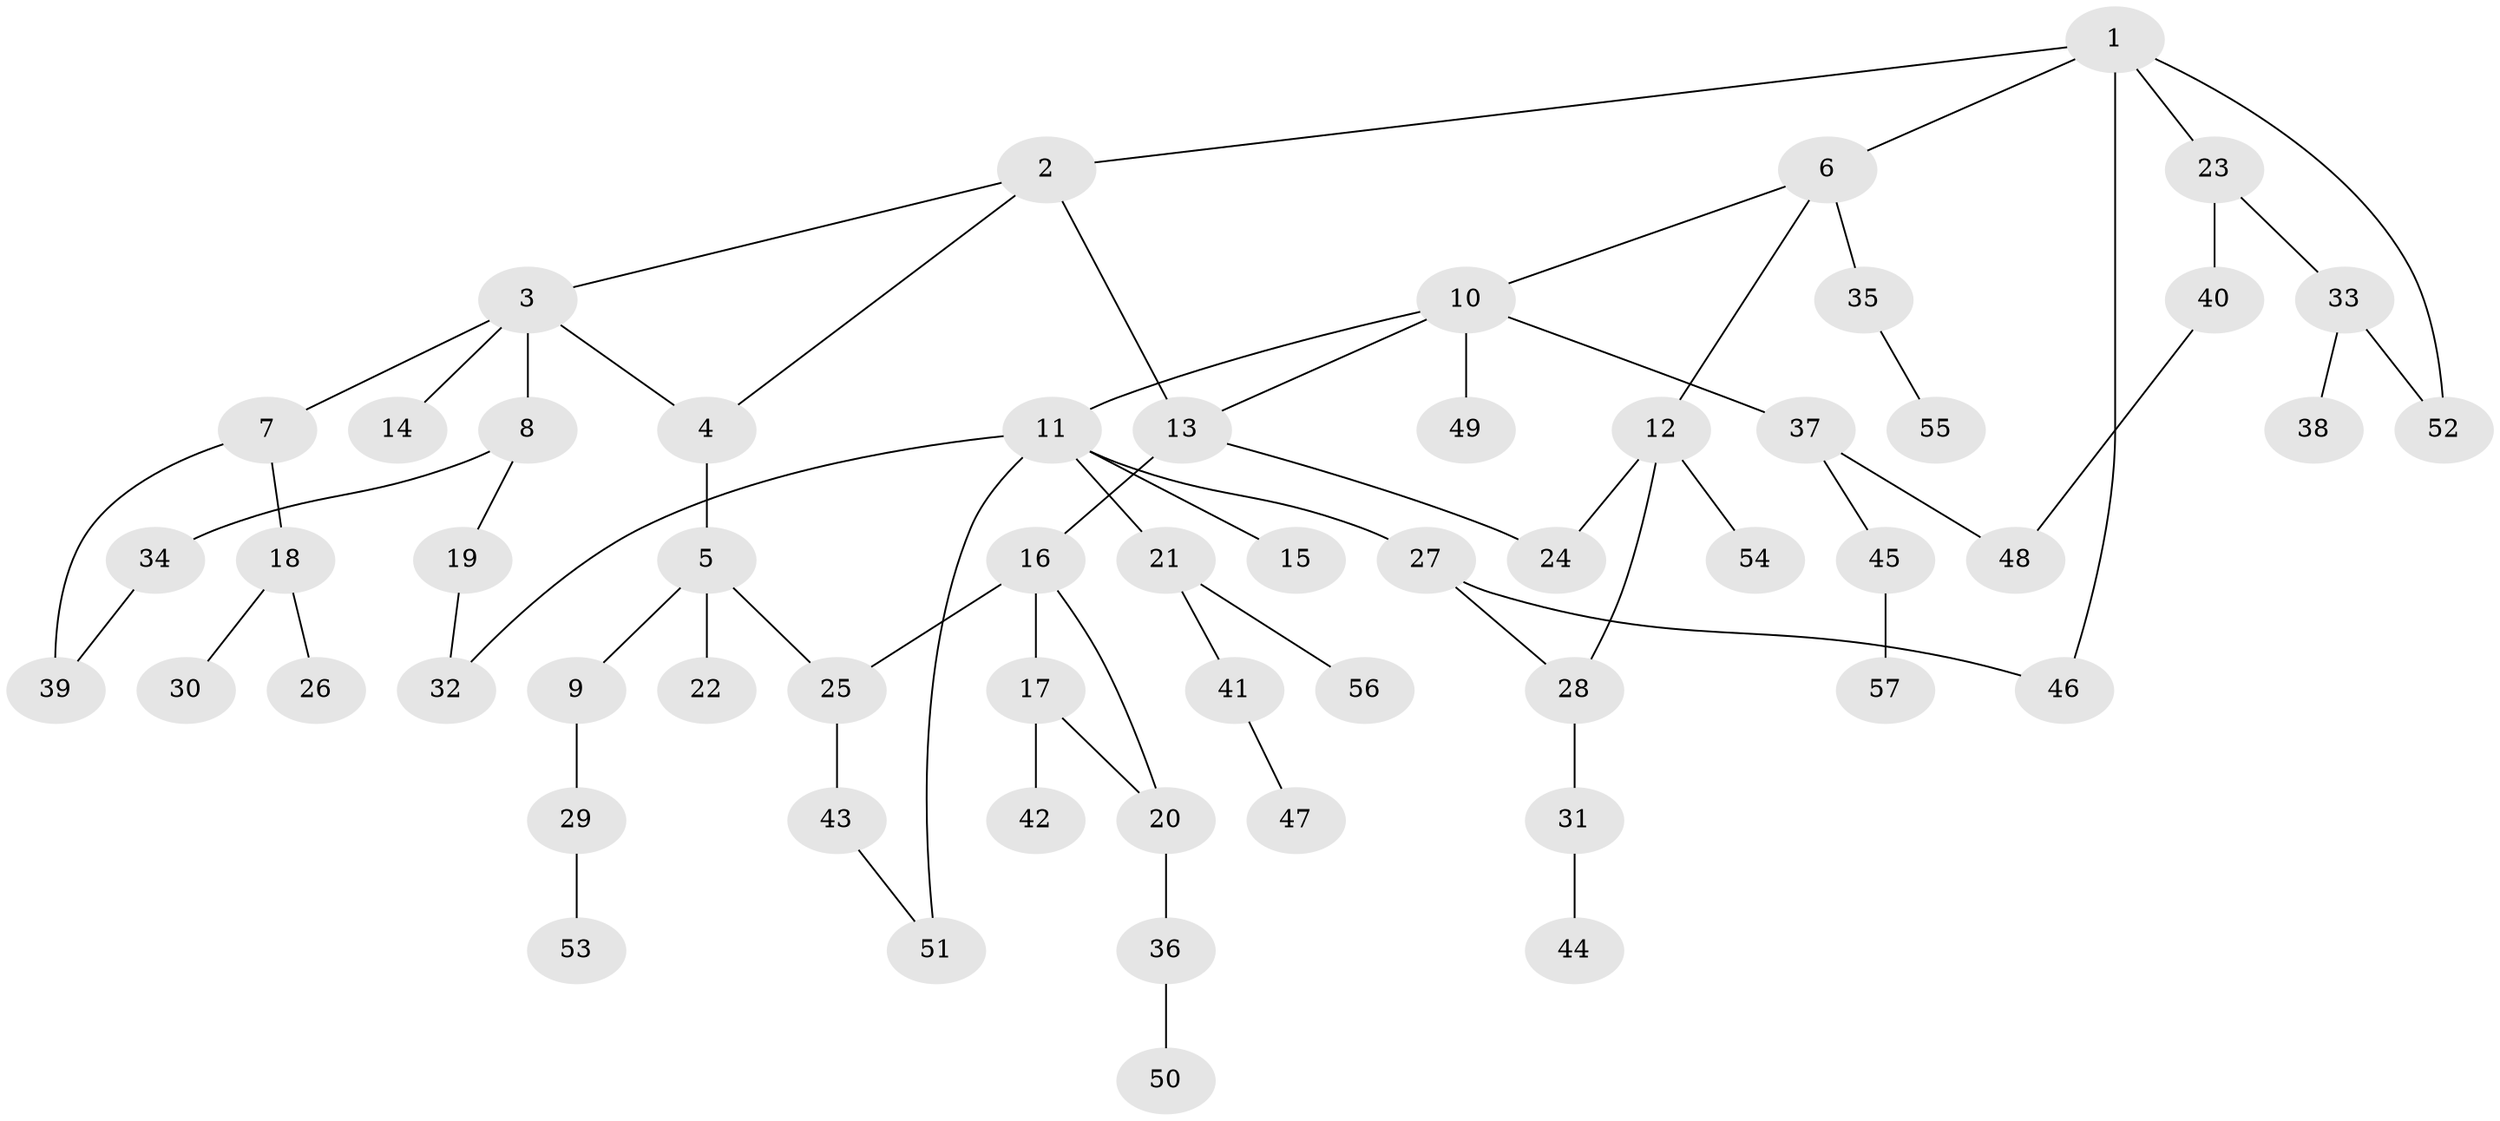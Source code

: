 // original degree distribution, {5: 0.06382978723404255, 6: 0.014184397163120567, 4: 0.07092198581560284, 3: 0.12056737588652482, 7: 0.0070921985815602835, 8: 0.0070921985815602835, 2: 0.28368794326241137, 1: 0.4326241134751773}
// Generated by graph-tools (version 1.1) at 2025/48/03/04/25 22:48:53]
// undirected, 57 vertices, 68 edges
graph export_dot {
  node [color=gray90,style=filled];
  1;
  2;
  3;
  4;
  5;
  6;
  7;
  8;
  9;
  10;
  11;
  12;
  13;
  14;
  15;
  16;
  17;
  18;
  19;
  20;
  21;
  22;
  23;
  24;
  25;
  26;
  27;
  28;
  29;
  30;
  31;
  32;
  33;
  34;
  35;
  36;
  37;
  38;
  39;
  40;
  41;
  42;
  43;
  44;
  45;
  46;
  47;
  48;
  49;
  50;
  51;
  52;
  53;
  54;
  55;
  56;
  57;
  1 -- 2 [weight=1.0];
  1 -- 6 [weight=1.0];
  1 -- 23 [weight=1.0];
  1 -- 46 [weight=1.0];
  1 -- 52 [weight=1.0];
  2 -- 3 [weight=1.0];
  2 -- 4 [weight=1.0];
  2 -- 13 [weight=1.0];
  3 -- 4 [weight=1.0];
  3 -- 7 [weight=1.0];
  3 -- 8 [weight=1.0];
  3 -- 14 [weight=1.0];
  4 -- 5 [weight=1.0];
  5 -- 9 [weight=1.0];
  5 -- 22 [weight=1.0];
  5 -- 25 [weight=1.0];
  6 -- 10 [weight=1.0];
  6 -- 12 [weight=1.0];
  6 -- 35 [weight=1.0];
  7 -- 18 [weight=1.0];
  7 -- 39 [weight=1.0];
  8 -- 19 [weight=1.0];
  8 -- 34 [weight=1.0];
  9 -- 29 [weight=1.0];
  10 -- 11 [weight=1.0];
  10 -- 13 [weight=1.0];
  10 -- 37 [weight=1.0];
  10 -- 49 [weight=1.0];
  11 -- 15 [weight=1.0];
  11 -- 21 [weight=1.0];
  11 -- 27 [weight=1.0];
  11 -- 32 [weight=1.0];
  11 -- 51 [weight=2.0];
  12 -- 24 [weight=1.0];
  12 -- 28 [weight=1.0];
  12 -- 54 [weight=1.0];
  13 -- 16 [weight=2.0];
  13 -- 24 [weight=1.0];
  16 -- 17 [weight=1.0];
  16 -- 20 [weight=1.0];
  16 -- 25 [weight=1.0];
  17 -- 20 [weight=1.0];
  17 -- 42 [weight=1.0];
  18 -- 26 [weight=1.0];
  18 -- 30 [weight=1.0];
  19 -- 32 [weight=1.0];
  20 -- 36 [weight=1.0];
  21 -- 41 [weight=1.0];
  21 -- 56 [weight=1.0];
  23 -- 33 [weight=1.0];
  23 -- 40 [weight=1.0];
  25 -- 43 [weight=1.0];
  27 -- 28 [weight=1.0];
  27 -- 46 [weight=1.0];
  28 -- 31 [weight=2.0];
  29 -- 53 [weight=1.0];
  31 -- 44 [weight=1.0];
  33 -- 38 [weight=1.0];
  33 -- 52 [weight=1.0];
  34 -- 39 [weight=1.0];
  35 -- 55 [weight=1.0];
  36 -- 50 [weight=1.0];
  37 -- 45 [weight=1.0];
  37 -- 48 [weight=1.0];
  40 -- 48 [weight=1.0];
  41 -- 47 [weight=1.0];
  43 -- 51 [weight=1.0];
  45 -- 57 [weight=1.0];
}

